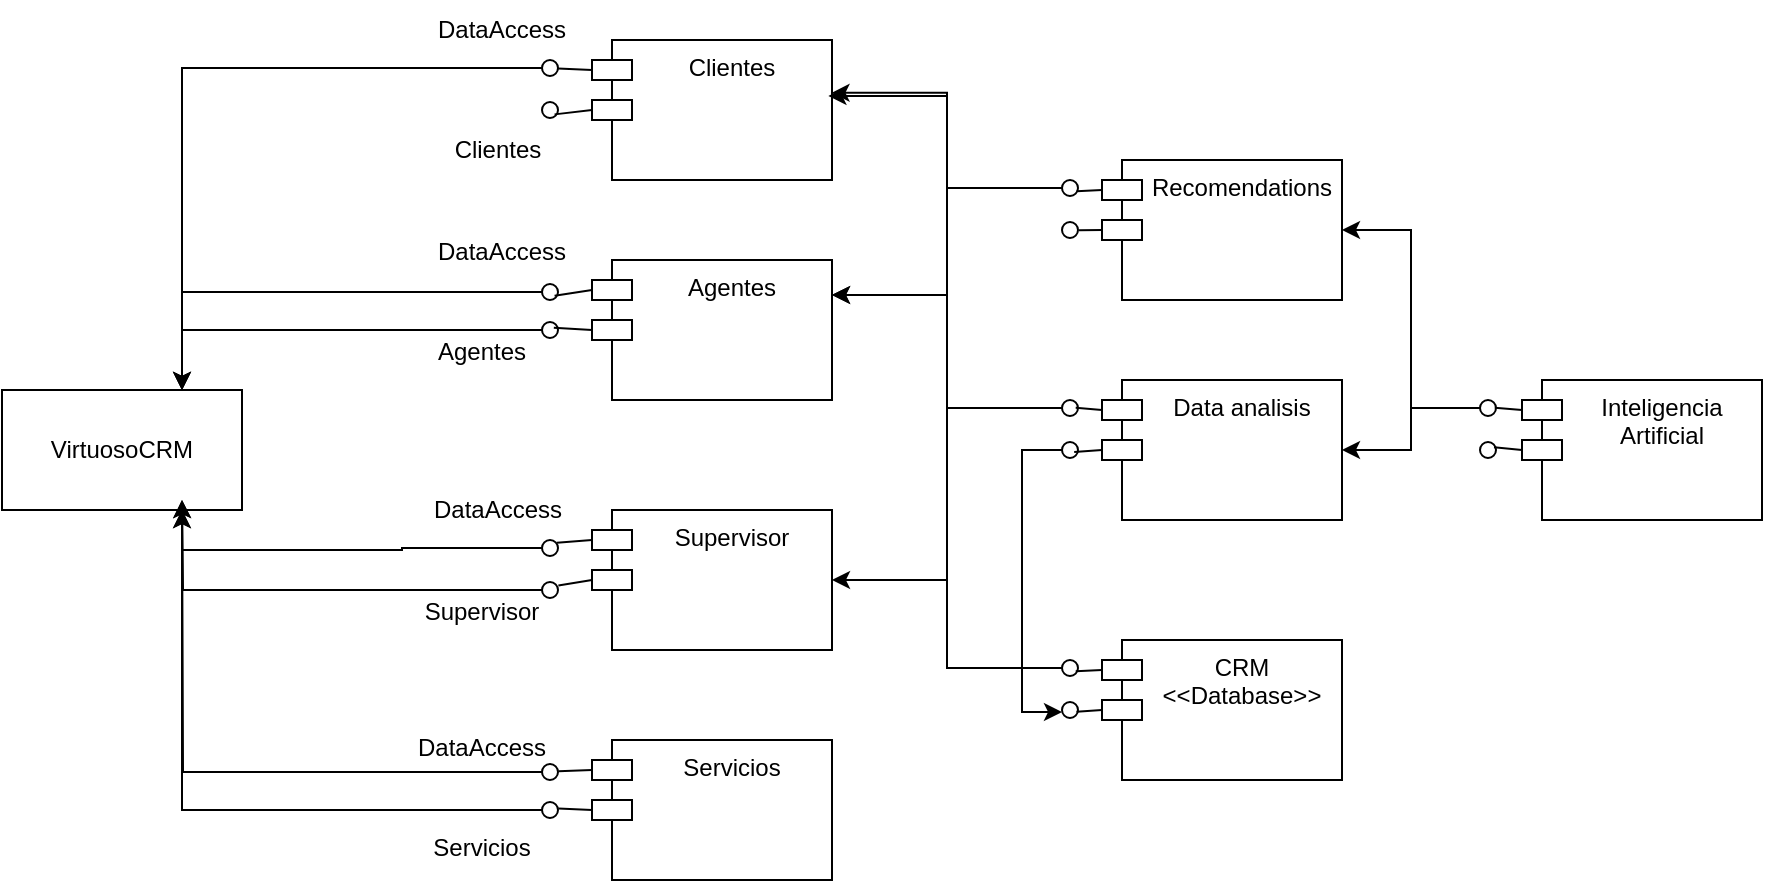 <mxfile version="24.2.2" type="github">
  <diagram name="Página-1" id="snHYw8BG3TSN3kElWOEU">
    <mxGraphModel dx="1290" dy="522" grid="1" gridSize="10" guides="1" tooltips="1" connect="1" arrows="1" fold="1" page="1" pageScale="1" pageWidth="827" pageHeight="1169" math="0" shadow="0">
      <root>
        <mxCell id="0" />
        <mxCell id="1" parent="0" />
        <mxCell id="W6GI7Idnv_0Yl8-pc9DF-1" value="VirtuosoCRM" style="rounded=0;whiteSpace=wrap;html=1;" parent="1" vertex="1">
          <mxGeometry x="80" y="245" width="120" height="60" as="geometry" />
        </mxCell>
        <mxCell id="0zPEkwEUfKQV54VUBYVT-2" value="Agentes" style="shape=module;align=left;spacingLeft=20;align=center;verticalAlign=top;whiteSpace=wrap;html=1;" vertex="1" parent="1">
          <mxGeometry x="375" y="180" width="120" height="70" as="geometry" />
        </mxCell>
        <mxCell id="0zPEkwEUfKQV54VUBYVT-3" value="Supervisor" style="shape=module;align=left;spacingLeft=20;align=center;verticalAlign=top;whiteSpace=wrap;html=1;" vertex="1" parent="1">
          <mxGeometry x="375" y="305" width="120" height="70" as="geometry" />
        </mxCell>
        <mxCell id="0zPEkwEUfKQV54VUBYVT-4" value="Servicios" style="shape=module;align=left;spacingLeft=20;align=center;verticalAlign=top;whiteSpace=wrap;html=1;" vertex="1" parent="1">
          <mxGeometry x="375" y="420" width="120" height="70" as="geometry" />
        </mxCell>
        <mxCell id="0zPEkwEUfKQV54VUBYVT-5" value="Clientes" style="shape=module;align=left;spacingLeft=20;align=center;verticalAlign=top;whiteSpace=wrap;html=1;" vertex="1" parent="1">
          <mxGeometry x="375" y="70" width="120" height="70" as="geometry" />
        </mxCell>
        <mxCell id="0zPEkwEUfKQV54VUBYVT-7" value="Recomendations" style="shape=module;align=left;spacingLeft=20;align=center;verticalAlign=top;whiteSpace=wrap;html=1;" vertex="1" parent="1">
          <mxGeometry x="630" y="130" width="120" height="70" as="geometry" />
        </mxCell>
        <mxCell id="0zPEkwEUfKQV54VUBYVT-8" value="Data analisis" style="shape=module;align=left;spacingLeft=20;align=center;verticalAlign=top;whiteSpace=wrap;html=1;" vertex="1" parent="1">
          <mxGeometry x="630" y="240" width="120" height="70" as="geometry" />
        </mxCell>
        <mxCell id="0zPEkwEUfKQV54VUBYVT-9" value="CRM&lt;div&gt;&amp;lt;&amp;lt;Database&amp;gt;&amp;gt;&lt;/div&gt;" style="shape=module;align=left;spacingLeft=20;align=center;verticalAlign=top;whiteSpace=wrap;html=1;" vertex="1" parent="1">
          <mxGeometry x="630" y="370" width="120" height="70" as="geometry" />
        </mxCell>
        <mxCell id="0zPEkwEUfKQV54VUBYVT-10" value="Inteligencia Artificial" style="shape=module;align=left;spacingLeft=20;align=center;verticalAlign=top;whiteSpace=wrap;html=1;" vertex="1" parent="1">
          <mxGeometry x="840" y="240" width="120" height="70" as="geometry" />
        </mxCell>
        <mxCell id="0zPEkwEUfKQV54VUBYVT-18" value="" style="endArrow=none;html=1;rounded=0;align=center;verticalAlign=top;endFill=0;labelBackgroundColor=none;endSize=2;exitX=0;exitY=0;exitDx=0;exitDy=15;exitPerimeter=0;" edge="1" source="0zPEkwEUfKQV54VUBYVT-5" target="0zPEkwEUfKQV54VUBYVT-19" parent="1">
          <mxGeometry relative="1" as="geometry">
            <mxPoint x="330" y="105.323" as="sourcePoint" />
          </mxGeometry>
        </mxCell>
        <mxCell id="0zPEkwEUfKQV54VUBYVT-52" style="edgeStyle=orthogonalEdgeStyle;rounded=0;orthogonalLoop=1;jettySize=auto;html=1;entryX=0.75;entryY=0;entryDx=0;entryDy=0;" edge="1" parent="1" source="0zPEkwEUfKQV54VUBYVT-19" target="W6GI7Idnv_0Yl8-pc9DF-1">
          <mxGeometry relative="1" as="geometry" />
        </mxCell>
        <mxCell id="0zPEkwEUfKQV54VUBYVT-19" value="" style="ellipse;html=1;fontSize=11;align=center;fillColor=none;points=[];aspect=fixed;resizable=0;verticalAlign=bottom;labelPosition=center;verticalLabelPosition=top;flipH=1;" vertex="1" parent="1">
          <mxGeometry x="350" y="80" width="8" height="8" as="geometry" />
        </mxCell>
        <mxCell id="0zPEkwEUfKQV54VUBYVT-22" value="" style="ellipse;html=1;fontSize=11;align=center;fillColor=none;points=[];aspect=fixed;resizable=0;verticalAlign=bottom;labelPosition=center;verticalLabelPosition=top;flipH=1;" vertex="1" parent="1">
          <mxGeometry x="350" y="101" width="8" height="8" as="geometry" />
        </mxCell>
        <mxCell id="0zPEkwEUfKQV54VUBYVT-23" value="" style="endArrow=none;html=1;rounded=0;align=center;verticalAlign=top;endFill=0;labelBackgroundColor=none;endSize=2;exitX=0;exitY=0;exitDx=0;exitDy=35;exitPerimeter=0;entryX=0.214;entryY=0.774;entryDx=0;entryDy=0;entryPerimeter=0;" edge="1" parent="1" source="0zPEkwEUfKQV54VUBYVT-5" target="0zPEkwEUfKQV54VUBYVT-22">
          <mxGeometry relative="1" as="geometry">
            <mxPoint x="385" y="95" as="sourcePoint" />
            <mxPoint x="360" y="120" as="targetPoint" />
          </mxGeometry>
        </mxCell>
        <mxCell id="0zPEkwEUfKQV54VUBYVT-53" style="edgeStyle=orthogonalEdgeStyle;rounded=0;orthogonalLoop=1;jettySize=auto;html=1;entryX=0.75;entryY=0;entryDx=0;entryDy=0;" edge="1" parent="1" source="0zPEkwEUfKQV54VUBYVT-24" target="W6GI7Idnv_0Yl8-pc9DF-1">
          <mxGeometry relative="1" as="geometry" />
        </mxCell>
        <mxCell id="0zPEkwEUfKQV54VUBYVT-24" value="" style="ellipse;html=1;fontSize=11;align=center;fillColor=none;points=[];aspect=fixed;resizable=0;verticalAlign=bottom;labelPosition=center;verticalLabelPosition=top;flipH=1;" vertex="1" parent="1">
          <mxGeometry x="350" y="192" width="8" height="8" as="geometry" />
        </mxCell>
        <mxCell id="0zPEkwEUfKQV54VUBYVT-57" style="edgeStyle=orthogonalEdgeStyle;rounded=0;orthogonalLoop=1;jettySize=auto;html=1;entryX=0.75;entryY=0;entryDx=0;entryDy=0;" edge="1" parent="1" source="0zPEkwEUfKQV54VUBYVT-25" target="W6GI7Idnv_0Yl8-pc9DF-1">
          <mxGeometry relative="1" as="geometry" />
        </mxCell>
        <mxCell id="0zPEkwEUfKQV54VUBYVT-25" value="" style="ellipse;html=1;fontSize=11;align=center;fillColor=none;points=[];aspect=fixed;resizable=0;verticalAlign=bottom;labelPosition=center;verticalLabelPosition=top;flipH=1;" vertex="1" parent="1">
          <mxGeometry x="350" y="211" width="8" height="8" as="geometry" />
        </mxCell>
        <mxCell id="0zPEkwEUfKQV54VUBYVT-54" style="edgeStyle=orthogonalEdgeStyle;rounded=0;orthogonalLoop=1;jettySize=auto;html=1;entryX=0.75;entryY=1;entryDx=0;entryDy=0;" edge="1" parent="1" source="0zPEkwEUfKQV54VUBYVT-26" target="W6GI7Idnv_0Yl8-pc9DF-1">
          <mxGeometry relative="1" as="geometry">
            <Array as="points">
              <mxPoint x="280" y="324" />
              <mxPoint x="280" y="325" />
              <mxPoint x="170" y="325" />
            </Array>
          </mxGeometry>
        </mxCell>
        <mxCell id="0zPEkwEUfKQV54VUBYVT-26" value="" style="ellipse;html=1;fontSize=11;align=center;fillColor=none;points=[];aspect=fixed;resizable=0;verticalAlign=bottom;labelPosition=center;verticalLabelPosition=top;flipH=1;" vertex="1" parent="1">
          <mxGeometry x="350" y="320" width="8" height="8" as="geometry" />
        </mxCell>
        <mxCell id="0zPEkwEUfKQV54VUBYVT-66" style="edgeStyle=orthogonalEdgeStyle;rounded=0;orthogonalLoop=1;jettySize=auto;html=1;" edge="1" parent="1" source="0zPEkwEUfKQV54VUBYVT-27">
          <mxGeometry relative="1" as="geometry">
            <mxPoint x="170" y="300" as="targetPoint" />
          </mxGeometry>
        </mxCell>
        <mxCell id="0zPEkwEUfKQV54VUBYVT-27" value="" style="ellipse;html=1;fontSize=11;align=center;fillColor=none;points=[];aspect=fixed;resizable=0;verticalAlign=bottom;labelPosition=center;verticalLabelPosition=top;flipH=1;" vertex="1" parent="1">
          <mxGeometry x="350" y="341" width="8" height="8" as="geometry" />
        </mxCell>
        <mxCell id="0zPEkwEUfKQV54VUBYVT-56" style="edgeStyle=orthogonalEdgeStyle;rounded=0;orthogonalLoop=1;jettySize=auto;html=1;" edge="1" parent="1" source="0zPEkwEUfKQV54VUBYVT-28">
          <mxGeometry relative="1" as="geometry">
            <mxPoint x="170" y="300" as="targetPoint" />
          </mxGeometry>
        </mxCell>
        <mxCell id="0zPEkwEUfKQV54VUBYVT-28" value="" style="ellipse;html=1;fontSize=11;align=center;fillColor=none;points=[];aspect=fixed;resizable=0;verticalAlign=bottom;labelPosition=center;verticalLabelPosition=top;flipH=1;" vertex="1" parent="1">
          <mxGeometry x="350" y="432" width="8" height="8" as="geometry" />
        </mxCell>
        <mxCell id="0zPEkwEUfKQV54VUBYVT-67" style="edgeStyle=orthogonalEdgeStyle;rounded=0;orthogonalLoop=1;jettySize=auto;html=1;entryX=0.75;entryY=1;entryDx=0;entryDy=0;" edge="1" parent="1" source="0zPEkwEUfKQV54VUBYVT-29" target="W6GI7Idnv_0Yl8-pc9DF-1">
          <mxGeometry relative="1" as="geometry" />
        </mxCell>
        <mxCell id="0zPEkwEUfKQV54VUBYVT-29" value="" style="ellipse;html=1;fontSize=11;align=center;fillColor=none;points=[];aspect=fixed;resizable=0;verticalAlign=bottom;labelPosition=center;verticalLabelPosition=top;flipH=1;" vertex="1" parent="1">
          <mxGeometry x="350" y="451" width="8" height="8" as="geometry" />
        </mxCell>
        <mxCell id="0zPEkwEUfKQV54VUBYVT-30" value="" style="ellipse;html=1;fontSize=11;align=center;fillColor=none;points=[];aspect=fixed;resizable=0;verticalAlign=bottom;labelPosition=center;verticalLabelPosition=top;flipH=1;" vertex="1" parent="1">
          <mxGeometry x="610" y="401" width="8" height="8" as="geometry" />
        </mxCell>
        <mxCell id="0zPEkwEUfKQV54VUBYVT-71" style="edgeStyle=orthogonalEdgeStyle;rounded=0;orthogonalLoop=1;jettySize=auto;html=1;entryX=1;entryY=0.25;entryDx=0;entryDy=0;" edge="1" parent="1" source="0zPEkwEUfKQV54VUBYVT-31" target="0zPEkwEUfKQV54VUBYVT-2">
          <mxGeometry relative="1" as="geometry" />
        </mxCell>
        <mxCell id="0zPEkwEUfKQV54VUBYVT-31" value="" style="ellipse;html=1;fontSize=11;align=center;fillColor=none;points=[];aspect=fixed;resizable=0;verticalAlign=bottom;labelPosition=center;verticalLabelPosition=top;flipH=1;" vertex="1" parent="1">
          <mxGeometry x="610" y="380" width="8" height="8" as="geometry" />
        </mxCell>
        <mxCell id="0zPEkwEUfKQV54VUBYVT-32" value="" style="ellipse;html=1;fontSize=11;align=center;fillColor=none;points=[];aspect=fixed;resizable=0;verticalAlign=bottom;labelPosition=center;verticalLabelPosition=top;flipH=1;" vertex="1" parent="1">
          <mxGeometry x="610" y="271" width="8" height="8" as="geometry" />
        </mxCell>
        <mxCell id="0zPEkwEUfKQV54VUBYVT-72" style="edgeStyle=orthogonalEdgeStyle;rounded=0;orthogonalLoop=1;jettySize=auto;html=1;entryX=1;entryY=0.25;entryDx=0;entryDy=0;" edge="1" parent="1" source="0zPEkwEUfKQV54VUBYVT-33" target="0zPEkwEUfKQV54VUBYVT-2">
          <mxGeometry relative="1" as="geometry" />
        </mxCell>
        <mxCell id="0zPEkwEUfKQV54VUBYVT-73" style="edgeStyle=orthogonalEdgeStyle;rounded=0;orthogonalLoop=1;jettySize=auto;html=1;entryX=1;entryY=0.5;entryDx=0;entryDy=0;" edge="1" parent="1" source="0zPEkwEUfKQV54VUBYVT-33" target="0zPEkwEUfKQV54VUBYVT-3">
          <mxGeometry relative="1" as="geometry" />
        </mxCell>
        <mxCell id="0zPEkwEUfKQV54VUBYVT-33" value="" style="ellipse;html=1;fontSize=11;align=center;fillColor=none;points=[];aspect=fixed;resizable=0;verticalAlign=bottom;labelPosition=center;verticalLabelPosition=top;flipH=1;" vertex="1" parent="1">
          <mxGeometry x="610" y="250" width="8" height="8" as="geometry" />
        </mxCell>
        <mxCell id="0zPEkwEUfKQV54VUBYVT-34" value="" style="ellipse;html=1;fontSize=11;align=center;fillColor=none;points=[];aspect=fixed;resizable=0;verticalAlign=bottom;labelPosition=center;verticalLabelPosition=top;flipH=1;" vertex="1" parent="1">
          <mxGeometry x="610" y="140" width="8" height="8" as="geometry" />
        </mxCell>
        <mxCell id="0zPEkwEUfKQV54VUBYVT-35" value="" style="ellipse;html=1;fontSize=11;align=center;fillColor=none;points=[];aspect=fixed;resizable=0;verticalAlign=bottom;labelPosition=center;verticalLabelPosition=top;flipH=1;" vertex="1" parent="1">
          <mxGeometry x="610" y="161" width="8" height="8" as="geometry" />
        </mxCell>
        <mxCell id="0zPEkwEUfKQV54VUBYVT-74" style="edgeStyle=orthogonalEdgeStyle;rounded=0;orthogonalLoop=1;jettySize=auto;html=1;entryX=1;entryY=0.5;entryDx=0;entryDy=0;" edge="1" parent="1" source="0zPEkwEUfKQV54VUBYVT-36" target="0zPEkwEUfKQV54VUBYVT-7">
          <mxGeometry relative="1" as="geometry" />
        </mxCell>
        <mxCell id="0zPEkwEUfKQV54VUBYVT-75" style="edgeStyle=orthogonalEdgeStyle;rounded=0;orthogonalLoop=1;jettySize=auto;html=1;entryX=1;entryY=0.5;entryDx=0;entryDy=0;" edge="1" parent="1" source="0zPEkwEUfKQV54VUBYVT-36" target="0zPEkwEUfKQV54VUBYVT-8">
          <mxGeometry relative="1" as="geometry" />
        </mxCell>
        <mxCell id="0zPEkwEUfKQV54VUBYVT-36" value="" style="ellipse;html=1;fontSize=11;align=center;fillColor=none;points=[];aspect=fixed;resizable=0;verticalAlign=bottom;labelPosition=center;verticalLabelPosition=top;flipH=1;" vertex="1" parent="1">
          <mxGeometry x="819" y="250" width="8" height="8" as="geometry" />
        </mxCell>
        <mxCell id="0zPEkwEUfKQV54VUBYVT-37" value="" style="ellipse;html=1;fontSize=11;align=center;fillColor=none;points=[];aspect=fixed;resizable=0;verticalAlign=bottom;labelPosition=center;verticalLabelPosition=top;flipH=1;" vertex="1" parent="1">
          <mxGeometry x="819" y="271" width="8" height="8" as="geometry" />
        </mxCell>
        <mxCell id="0zPEkwEUfKQV54VUBYVT-38" value="" style="endArrow=none;html=1;rounded=0;exitX=0.077;exitY=0.482;exitDx=0;exitDy=0;exitPerimeter=0;entryX=0;entryY=0;entryDx=0;entryDy=15;entryPerimeter=0;" edge="1" parent="1" source="0zPEkwEUfKQV54VUBYVT-36" target="0zPEkwEUfKQV54VUBYVT-10">
          <mxGeometry width="50" height="50" relative="1" as="geometry">
            <mxPoint x="790" y="230" as="sourcePoint" />
            <mxPoint x="840" y="180" as="targetPoint" />
          </mxGeometry>
        </mxCell>
        <mxCell id="0zPEkwEUfKQV54VUBYVT-39" value="" style="endArrow=none;html=1;rounded=0;exitX=0.125;exitY=0.333;exitDx=0;exitDy=0;exitPerimeter=0;entryX=0;entryY=0;entryDx=0;entryDy=35;entryPerimeter=0;" edge="1" parent="1" source="0zPEkwEUfKQV54VUBYVT-37" target="0zPEkwEUfKQV54VUBYVT-10">
          <mxGeometry width="50" height="50" relative="1" as="geometry">
            <mxPoint x="836" y="264" as="sourcePoint" />
            <mxPoint x="850" y="265" as="targetPoint" />
          </mxGeometry>
        </mxCell>
        <mxCell id="0zPEkwEUfKQV54VUBYVT-40" value="" style="endArrow=none;html=1;rounded=0;exitX=0.095;exitY=0.607;exitDx=0;exitDy=0;exitPerimeter=0;entryX=0;entryY=0;entryDx=0;entryDy=35;entryPerimeter=0;" edge="1" parent="1" source="0zPEkwEUfKQV54VUBYVT-30" target="0zPEkwEUfKQV54VUBYVT-9">
          <mxGeometry width="50" height="50" relative="1" as="geometry">
            <mxPoint x="846" y="274" as="sourcePoint" />
            <mxPoint x="860" y="275" as="targetPoint" />
          </mxGeometry>
        </mxCell>
        <mxCell id="0zPEkwEUfKQV54VUBYVT-41" value="" style="endArrow=none;html=1;rounded=0;exitX=0.143;exitY=0.708;exitDx=0;exitDy=0;exitPerimeter=0;entryX=0;entryY=0;entryDx=0;entryDy=15;entryPerimeter=0;" edge="1" parent="1" source="0zPEkwEUfKQV54VUBYVT-31" target="0zPEkwEUfKQV54VUBYVT-9">
          <mxGeometry width="50" height="50" relative="1" as="geometry">
            <mxPoint x="627" y="416" as="sourcePoint" />
            <mxPoint x="640" y="415" as="targetPoint" />
          </mxGeometry>
        </mxCell>
        <mxCell id="0zPEkwEUfKQV54VUBYVT-42" value="" style="endArrow=none;html=1;rounded=0;exitX=0.238;exitY=0.619;exitDx=0;exitDy=0;exitPerimeter=0;entryX=0;entryY=0;entryDx=0;entryDy=35;entryPerimeter=0;" edge="1" parent="1" source="0zPEkwEUfKQV54VUBYVT-32" target="0zPEkwEUfKQV54VUBYVT-8">
          <mxGeometry width="50" height="50" relative="1" as="geometry">
            <mxPoint x="627" y="396" as="sourcePoint" />
            <mxPoint x="640" y="395" as="targetPoint" />
          </mxGeometry>
        </mxCell>
        <mxCell id="0zPEkwEUfKQV54VUBYVT-43" value="" style="endArrow=none;html=1;rounded=0;exitX=0.143;exitY=0.482;exitDx=0;exitDy=0;exitPerimeter=0;entryX=0;entryY=0;entryDx=0;entryDy=15;entryPerimeter=0;" edge="1" parent="1" source="0zPEkwEUfKQV54VUBYVT-33" target="0zPEkwEUfKQV54VUBYVT-8">
          <mxGeometry width="50" height="50" relative="1" as="geometry">
            <mxPoint x="626" y="286" as="sourcePoint" />
            <mxPoint x="640" y="285" as="targetPoint" />
          </mxGeometry>
        </mxCell>
        <mxCell id="0zPEkwEUfKQV54VUBYVT-44" value="" style="endArrow=none;html=1;rounded=0;exitX=-0.048;exitY=0.512;exitDx=0;exitDy=0;exitPerimeter=0;entryX=0;entryY=0;entryDx=0;entryDy=35;entryPerimeter=0;" edge="1" parent="1" source="0zPEkwEUfKQV54VUBYVT-35" target="0zPEkwEUfKQV54VUBYVT-7">
          <mxGeometry width="50" height="50" relative="1" as="geometry">
            <mxPoint x="627" y="264" as="sourcePoint" />
            <mxPoint x="640" y="265" as="targetPoint" />
          </mxGeometry>
        </mxCell>
        <mxCell id="0zPEkwEUfKQV54VUBYVT-45" value="" style="endArrow=none;html=1;rounded=0;exitX=0.095;exitY=0.708;exitDx=0;exitDy=0;exitPerimeter=0;entryX=0;entryY=0;entryDx=0;entryDy=15;entryPerimeter=0;" edge="1" parent="1" source="0zPEkwEUfKQV54VUBYVT-34" target="0zPEkwEUfKQV54VUBYVT-7">
          <mxGeometry width="50" height="50" relative="1" as="geometry">
            <mxPoint x="628" y="175" as="sourcePoint" />
            <mxPoint x="640" y="175" as="targetPoint" />
          </mxGeometry>
        </mxCell>
        <mxCell id="0zPEkwEUfKQV54VUBYVT-46" value="" style="endArrow=none;html=1;rounded=0;exitX=0.262;exitY=0.357;exitDx=0;exitDy=0;exitPerimeter=0;entryX=0;entryY=0;entryDx=0;entryDy=35;entryPerimeter=0;" edge="1" parent="1" source="0zPEkwEUfKQV54VUBYVT-25" target="0zPEkwEUfKQV54VUBYVT-2">
          <mxGeometry width="50" height="50" relative="1" as="geometry">
            <mxPoint x="627" y="156" as="sourcePoint" />
            <mxPoint x="640" y="155" as="targetPoint" />
          </mxGeometry>
        </mxCell>
        <mxCell id="0zPEkwEUfKQV54VUBYVT-47" value="" style="endArrow=none;html=1;rounded=0;exitX=0.214;exitY=0.732;exitDx=0;exitDy=0;exitPerimeter=0;entryX=0;entryY=0;entryDx=0;entryDy=15;entryPerimeter=0;" edge="1" parent="1" source="0zPEkwEUfKQV54VUBYVT-24" target="0zPEkwEUfKQV54VUBYVT-2">
          <mxGeometry width="50" height="50" relative="1" as="geometry">
            <mxPoint x="366" y="224" as="sourcePoint" />
            <mxPoint x="385" y="225" as="targetPoint" />
          </mxGeometry>
        </mxCell>
        <mxCell id="0zPEkwEUfKQV54VUBYVT-48" value="" style="endArrow=none;html=1;rounded=0;exitX=0.071;exitY=0.173;exitDx=0;exitDy=0;exitPerimeter=0;entryX=0;entryY=0;entryDx=0;entryDy=15;entryPerimeter=0;" edge="1" parent="1" source="0zPEkwEUfKQV54VUBYVT-26" target="0zPEkwEUfKQV54VUBYVT-3">
          <mxGeometry width="50" height="50" relative="1" as="geometry">
            <mxPoint x="366" y="208" as="sourcePoint" />
            <mxPoint x="385" y="205" as="targetPoint" />
          </mxGeometry>
        </mxCell>
        <mxCell id="0zPEkwEUfKQV54VUBYVT-49" value="" style="endArrow=none;html=1;rounded=0;exitX=-0.024;exitY=0.214;exitDx=0;exitDy=0;exitPerimeter=0;entryX=0;entryY=0;entryDx=0;entryDy=35;entryPerimeter=0;" edge="1" parent="1" source="0zPEkwEUfKQV54VUBYVT-27" target="0zPEkwEUfKQV54VUBYVT-3">
          <mxGeometry width="50" height="50" relative="1" as="geometry">
            <mxPoint x="367" y="321" as="sourcePoint" />
            <mxPoint x="385" y="325" as="targetPoint" />
          </mxGeometry>
        </mxCell>
        <mxCell id="0zPEkwEUfKQV54VUBYVT-50" value="" style="endArrow=none;html=1;rounded=0;exitX=-0.024;exitY=0.446;exitDx=0;exitDy=0;exitPerimeter=0;entryX=0;entryY=0;entryDx=0;entryDy=15;entryPerimeter=0;" edge="1" parent="1" source="0zPEkwEUfKQV54VUBYVT-28" target="0zPEkwEUfKQV54VUBYVT-4">
          <mxGeometry width="50" height="50" relative="1" as="geometry">
            <mxPoint x="368" y="343" as="sourcePoint" />
            <mxPoint x="385" y="345" as="targetPoint" />
          </mxGeometry>
        </mxCell>
        <mxCell id="0zPEkwEUfKQV54VUBYVT-51" value="" style="endArrow=none;html=1;rounded=0;exitX=-0.024;exitY=0.405;exitDx=0;exitDy=0;exitPerimeter=0;entryX=0;entryY=0;entryDx=0;entryDy=35;entryPerimeter=0;" edge="1" parent="1" source="0zPEkwEUfKQV54VUBYVT-29" target="0zPEkwEUfKQV54VUBYVT-4">
          <mxGeometry width="50" height="50" relative="1" as="geometry">
            <mxPoint x="368" y="446" as="sourcePoint" />
            <mxPoint x="385" y="445" as="targetPoint" />
          </mxGeometry>
        </mxCell>
        <mxCell id="0zPEkwEUfKQV54VUBYVT-58" value="DataAccess" style="text;html=1;align=center;verticalAlign=middle;whiteSpace=wrap;rounded=0;" vertex="1" parent="1">
          <mxGeometry x="300" y="50" width="60" height="30" as="geometry" />
        </mxCell>
        <mxCell id="0zPEkwEUfKQV54VUBYVT-59" value="DataAccess" style="text;html=1;align=center;verticalAlign=middle;whiteSpace=wrap;rounded=0;" vertex="1" parent="1">
          <mxGeometry x="300" y="161" width="60" height="30" as="geometry" />
        </mxCell>
        <mxCell id="0zPEkwEUfKQV54VUBYVT-60" value="DataAccess" style="text;html=1;align=center;verticalAlign=middle;whiteSpace=wrap;rounded=0;" vertex="1" parent="1">
          <mxGeometry x="298" y="290" width="60" height="30" as="geometry" />
        </mxCell>
        <mxCell id="0zPEkwEUfKQV54VUBYVT-61" value="DataAccess" style="text;html=1;align=center;verticalAlign=middle;whiteSpace=wrap;rounded=0;" vertex="1" parent="1">
          <mxGeometry x="290" y="409" width="60" height="30" as="geometry" />
        </mxCell>
        <mxCell id="0zPEkwEUfKQV54VUBYVT-62" value="Servicios" style="text;html=1;align=center;verticalAlign=middle;whiteSpace=wrap;rounded=0;" vertex="1" parent="1">
          <mxGeometry x="290" y="459" width="60" height="30" as="geometry" />
        </mxCell>
        <mxCell id="0zPEkwEUfKQV54VUBYVT-63" value="Supervisor" style="text;html=1;align=center;verticalAlign=middle;whiteSpace=wrap;rounded=0;" vertex="1" parent="1">
          <mxGeometry x="290" y="341" width="60" height="30" as="geometry" />
        </mxCell>
        <mxCell id="0zPEkwEUfKQV54VUBYVT-64" value="Agentes" style="text;html=1;align=center;verticalAlign=middle;whiteSpace=wrap;rounded=0;" vertex="1" parent="1">
          <mxGeometry x="290" y="211" width="60" height="30" as="geometry" />
        </mxCell>
        <mxCell id="0zPEkwEUfKQV54VUBYVT-65" value="Clientes" style="text;html=1;align=center;verticalAlign=middle;whiteSpace=wrap;rounded=0;" vertex="1" parent="1">
          <mxGeometry x="298" y="110" width="60" height="30" as="geometry" />
        </mxCell>
        <mxCell id="0zPEkwEUfKQV54VUBYVT-68" style="edgeStyle=orthogonalEdgeStyle;rounded=0;orthogonalLoop=1;jettySize=auto;html=1;entryX=0.985;entryY=0.4;entryDx=0;entryDy=0;entryPerimeter=0;" edge="1" parent="1" source="0zPEkwEUfKQV54VUBYVT-34" target="0zPEkwEUfKQV54VUBYVT-5">
          <mxGeometry relative="1" as="geometry" />
        </mxCell>
        <mxCell id="0zPEkwEUfKQV54VUBYVT-70" style="edgeStyle=orthogonalEdgeStyle;rounded=0;orthogonalLoop=1;jettySize=auto;html=1;entryX=0.998;entryY=0.377;entryDx=0;entryDy=0;entryPerimeter=0;" edge="1" parent="1" source="0zPEkwEUfKQV54VUBYVT-33" target="0zPEkwEUfKQV54VUBYVT-5">
          <mxGeometry relative="1" as="geometry" />
        </mxCell>
        <mxCell id="0zPEkwEUfKQV54VUBYVT-78" style="edgeStyle=orthogonalEdgeStyle;rounded=0;orthogonalLoop=1;jettySize=auto;html=1;entryX=1;entryY=0.625;entryDx=0;entryDy=0;entryPerimeter=0;" edge="1" parent="1" source="0zPEkwEUfKQV54VUBYVT-32" target="0zPEkwEUfKQV54VUBYVT-30">
          <mxGeometry relative="1" as="geometry">
            <Array as="points">
              <mxPoint x="590" y="275" />
              <mxPoint x="590" y="406" />
            </Array>
          </mxGeometry>
        </mxCell>
      </root>
    </mxGraphModel>
  </diagram>
</mxfile>
